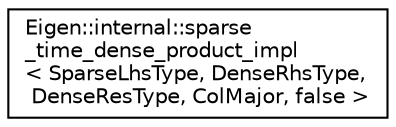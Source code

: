 digraph "Graphical Class Hierarchy"
{
  edge [fontname="Helvetica",fontsize="10",labelfontname="Helvetica",labelfontsize="10"];
  node [fontname="Helvetica",fontsize="10",shape=record];
  rankdir="LR";
  Node1 [label="Eigen::internal::sparse\l_time_dense_product_impl\l\< SparseLhsType, DenseRhsType,\l DenseResType, ColMajor, false \>",height=0.2,width=0.4,color="black", fillcolor="white", style="filled",URL="$struct_eigen_1_1internal_1_1sparse__time__dense__product__impl_3_01_sparse_lhs_type_00_01_dense_5a3b7b4b98621eaa79aa94b310a6a140.html"];
}
